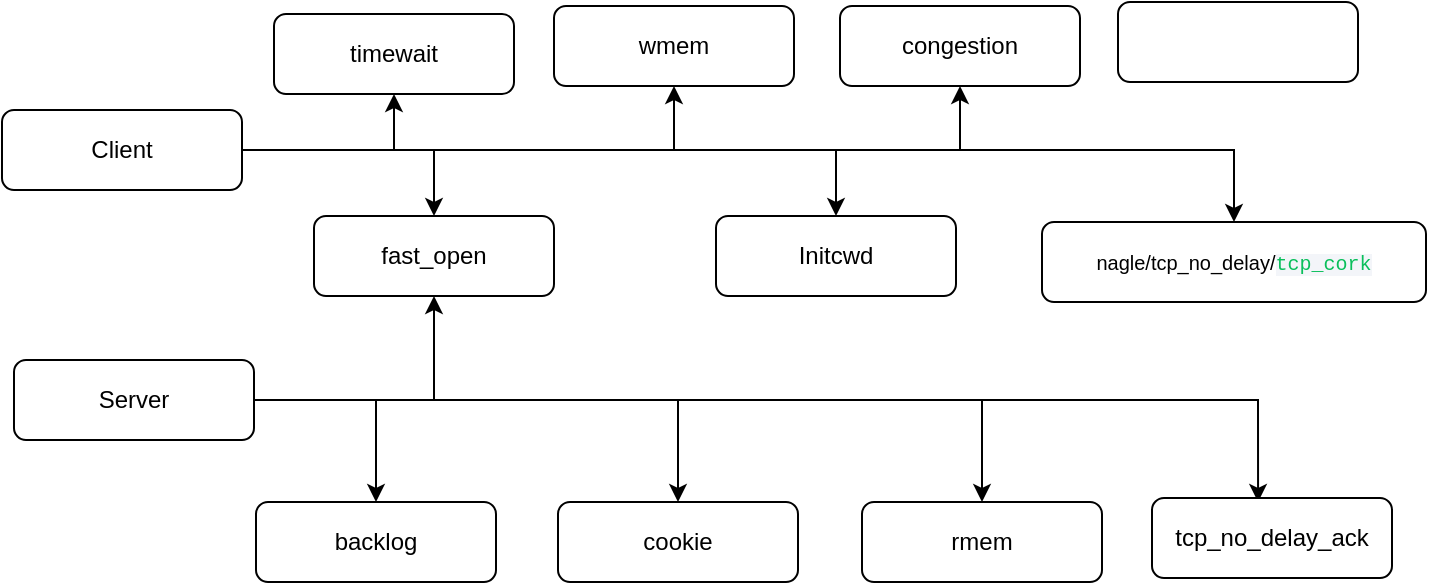 <mxfile version="15.9.6" type="github">
  <diagram id="C5RBs43oDa-KdzZeNtuy" name="Page-1">
    <mxGraphModel dx="1151" dy="600" grid="0" gridSize="10" guides="1" tooltips="1" connect="1" arrows="1" fold="1" page="1" pageScale="1" pageWidth="827" pageHeight="1169" math="0" shadow="0">
      <root>
        <mxCell id="WIyWlLk6GJQsqaUBKTNV-0" />
        <mxCell id="WIyWlLk6GJQsqaUBKTNV-1" parent="WIyWlLk6GJQsqaUBKTNV-0" />
        <mxCell id="R6aRdFvyjho4X6qCEHCf-2" value="" style="edgeStyle=orthogonalEdgeStyle;rounded=0;orthogonalLoop=1;jettySize=auto;html=1;" edge="1" parent="WIyWlLk6GJQsqaUBKTNV-1" source="WIyWlLk6GJQsqaUBKTNV-3" target="R6aRdFvyjho4X6qCEHCf-1">
          <mxGeometry relative="1" as="geometry" />
        </mxCell>
        <mxCell id="R6aRdFvyjho4X6qCEHCf-4" value="" style="edgeStyle=orthogonalEdgeStyle;rounded=0;orthogonalLoop=1;jettySize=auto;html=1;" edge="1" parent="WIyWlLk6GJQsqaUBKTNV-1" source="WIyWlLk6GJQsqaUBKTNV-3" target="R6aRdFvyjho4X6qCEHCf-3">
          <mxGeometry relative="1" as="geometry" />
        </mxCell>
        <mxCell id="R6aRdFvyjho4X6qCEHCf-6" value="" style="edgeStyle=orthogonalEdgeStyle;rounded=0;orthogonalLoop=1;jettySize=auto;html=1;" edge="1" parent="WIyWlLk6GJQsqaUBKTNV-1" source="WIyWlLk6GJQsqaUBKTNV-3" target="R6aRdFvyjho4X6qCEHCf-5">
          <mxGeometry relative="1" as="geometry" />
        </mxCell>
        <mxCell id="R6aRdFvyjho4X6qCEHCf-24" value="" style="edgeStyle=orthogonalEdgeStyle;rounded=0;orthogonalLoop=1;jettySize=auto;html=1;" edge="1" parent="WIyWlLk6GJQsqaUBKTNV-1" source="WIyWlLk6GJQsqaUBKTNV-3" target="R6aRdFvyjho4X6qCEHCf-23">
          <mxGeometry relative="1" as="geometry" />
        </mxCell>
        <mxCell id="R6aRdFvyjho4X6qCEHCf-31" value="" style="edgeStyle=orthogonalEdgeStyle;rounded=0;orthogonalLoop=1;jettySize=auto;html=1;" edge="1" parent="WIyWlLk6GJQsqaUBKTNV-1" source="WIyWlLk6GJQsqaUBKTNV-3" target="R6aRdFvyjho4X6qCEHCf-30">
          <mxGeometry relative="1" as="geometry" />
        </mxCell>
        <mxCell id="R6aRdFvyjho4X6qCEHCf-36" value="" style="edgeStyle=orthogonalEdgeStyle;rounded=0;orthogonalLoop=1;jettySize=auto;html=1;fontSize=10;" edge="1" parent="WIyWlLk6GJQsqaUBKTNV-1" source="WIyWlLk6GJQsqaUBKTNV-3" target="R6aRdFvyjho4X6qCEHCf-35">
          <mxGeometry relative="1" as="geometry" />
        </mxCell>
        <mxCell id="WIyWlLk6GJQsqaUBKTNV-3" value="Client" style="rounded=1;whiteSpace=wrap;html=1;fontSize=12;glass=0;strokeWidth=1;shadow=0;" parent="WIyWlLk6GJQsqaUBKTNV-1" vertex="1">
          <mxGeometry x="52" y="91" width="120" height="40" as="geometry" />
        </mxCell>
        <mxCell id="R6aRdFvyjho4X6qCEHCf-1" value="fast_open" style="rounded=1;whiteSpace=wrap;html=1;fontSize=12;glass=0;strokeWidth=1;shadow=0;" vertex="1" parent="WIyWlLk6GJQsqaUBKTNV-1">
          <mxGeometry x="208" y="144" width="120" height="40" as="geometry" />
        </mxCell>
        <mxCell id="R6aRdFvyjho4X6qCEHCf-3" value="timewait" style="rounded=1;whiteSpace=wrap;html=1;fontSize=12;glass=0;strokeWidth=1;shadow=0;" vertex="1" parent="WIyWlLk6GJQsqaUBKTNV-1">
          <mxGeometry x="188" y="43" width="120" height="40" as="geometry" />
        </mxCell>
        <mxCell id="R6aRdFvyjho4X6qCEHCf-5" value="Initcwd" style="rounded=1;whiteSpace=wrap;html=1;fontSize=12;glass=0;strokeWidth=1;shadow=0;" vertex="1" parent="WIyWlLk6GJQsqaUBKTNV-1">
          <mxGeometry x="409" y="144" width="120" height="40" as="geometry" />
        </mxCell>
        <mxCell id="R6aRdFvyjho4X6qCEHCf-15" value="" style="edgeStyle=orthogonalEdgeStyle;rounded=0;orthogonalLoop=1;jettySize=auto;html=1;entryX=0.5;entryY=1;entryDx=0;entryDy=0;" edge="1" parent="WIyWlLk6GJQsqaUBKTNV-1" source="R6aRdFvyjho4X6qCEHCf-10" target="R6aRdFvyjho4X6qCEHCf-1">
          <mxGeometry relative="1" as="geometry">
            <mxPoint x="471" y="277" as="targetPoint" />
          </mxGeometry>
        </mxCell>
        <mxCell id="R6aRdFvyjho4X6qCEHCf-19" value="" style="edgeStyle=orthogonalEdgeStyle;rounded=0;orthogonalLoop=1;jettySize=auto;html=1;" edge="1" parent="WIyWlLk6GJQsqaUBKTNV-1" source="R6aRdFvyjho4X6qCEHCf-10" target="R6aRdFvyjho4X6qCEHCf-11">
          <mxGeometry relative="1" as="geometry">
            <mxPoint x="333" y="260" as="targetPoint" />
          </mxGeometry>
        </mxCell>
        <mxCell id="R6aRdFvyjho4X6qCEHCf-22" value="" style="edgeStyle=orthogonalEdgeStyle;rounded=0;orthogonalLoop=1;jettySize=auto;html=1;entryX=0.5;entryY=0;entryDx=0;entryDy=0;" edge="1" parent="WIyWlLk6GJQsqaUBKTNV-1" source="R6aRdFvyjho4X6qCEHCf-10" target="R6aRdFvyjho4X6qCEHCf-20">
          <mxGeometry relative="1" as="geometry">
            <mxPoint x="498" y="263" as="targetPoint" />
          </mxGeometry>
        </mxCell>
        <mxCell id="R6aRdFvyjho4X6qCEHCf-28" value="" style="edgeStyle=orthogonalEdgeStyle;rounded=0;orthogonalLoop=1;jettySize=auto;html=1;entryX=0.5;entryY=0;entryDx=0;entryDy=0;" edge="1" parent="WIyWlLk6GJQsqaUBKTNV-1" source="R6aRdFvyjho4X6qCEHCf-10" target="R6aRdFvyjho4X6qCEHCf-29">
          <mxGeometry relative="1" as="geometry">
            <mxPoint x="670" y="236" as="targetPoint" />
          </mxGeometry>
        </mxCell>
        <mxCell id="R6aRdFvyjho4X6qCEHCf-33" value="" style="edgeStyle=orthogonalEdgeStyle;rounded=0;orthogonalLoop=1;jettySize=auto;html=1;entryX=0.442;entryY=0.05;entryDx=0;entryDy=0;entryPerimeter=0;" edge="1" parent="WIyWlLk6GJQsqaUBKTNV-1" source="R6aRdFvyjho4X6qCEHCf-10" target="R6aRdFvyjho4X6qCEHCf-34">
          <mxGeometry relative="1" as="geometry">
            <mxPoint x="761" y="236" as="targetPoint" />
          </mxGeometry>
        </mxCell>
        <mxCell id="R6aRdFvyjho4X6qCEHCf-10" value="Server" style="rounded=1;whiteSpace=wrap;html=1;fontSize=12;glass=0;strokeWidth=1;shadow=0;" vertex="1" parent="WIyWlLk6GJQsqaUBKTNV-1">
          <mxGeometry x="58" y="216" width="120" height="40" as="geometry" />
        </mxCell>
        <mxCell id="R6aRdFvyjho4X6qCEHCf-11" value="backlog" style="rounded=1;whiteSpace=wrap;html=1;fontSize=12;glass=0;strokeWidth=1;shadow=0;" vertex="1" parent="WIyWlLk6GJQsqaUBKTNV-1">
          <mxGeometry x="179" y="287" width="120" height="40" as="geometry" />
        </mxCell>
        <mxCell id="R6aRdFvyjho4X6qCEHCf-20" value="cookie" style="rounded=1;whiteSpace=wrap;html=1;fontSize=12;glass=0;strokeWidth=1;shadow=0;" vertex="1" parent="WIyWlLk6GJQsqaUBKTNV-1">
          <mxGeometry x="330" y="287" width="120" height="40" as="geometry" />
        </mxCell>
        <mxCell id="R6aRdFvyjho4X6qCEHCf-23" value="&lt;font style=&quot;font-size: 10px&quot;&gt;nagle/tcp_no_delay/&lt;font color=&quot;#0abf5b&quot; face=&quot;consolas, liberation mono, menlo, courier, microsoft yahei, monospace&quot;&gt;&lt;span style=&quot;background-color: rgb(243 , 245 , 249)&quot;&gt;tcp_cork&lt;br&gt;&lt;/span&gt;&lt;/font&gt;&lt;/font&gt;" style="rounded=1;whiteSpace=wrap;html=1;fontSize=12;glass=0;strokeWidth=1;shadow=0;" vertex="1" parent="WIyWlLk6GJQsqaUBKTNV-1">
          <mxGeometry x="572" y="147" width="192" height="40" as="geometry" />
        </mxCell>
        <mxCell id="R6aRdFvyjho4X6qCEHCf-29" value="rmem" style="rounded=1;whiteSpace=wrap;html=1;fontSize=12;glass=0;strokeWidth=1;shadow=0;" vertex="1" parent="WIyWlLk6GJQsqaUBKTNV-1">
          <mxGeometry x="482" y="287" width="120" height="40" as="geometry" />
        </mxCell>
        <mxCell id="R6aRdFvyjho4X6qCEHCf-30" value="wmem" style="rounded=1;whiteSpace=wrap;html=1;fontSize=12;glass=0;strokeWidth=1;shadow=0;" vertex="1" parent="WIyWlLk6GJQsqaUBKTNV-1">
          <mxGeometry x="328" y="39" width="120" height="40" as="geometry" />
        </mxCell>
        <mxCell id="R6aRdFvyjho4X6qCEHCf-34" value="tcp_no_delay_ack" style="rounded=1;whiteSpace=wrap;html=1;fontSize=12;glass=0;strokeWidth=1;shadow=0;" vertex="1" parent="WIyWlLk6GJQsqaUBKTNV-1">
          <mxGeometry x="627" y="285" width="120" height="40" as="geometry" />
        </mxCell>
        <mxCell id="R6aRdFvyjho4X6qCEHCf-35" value="congestion" style="rounded=1;whiteSpace=wrap;html=1;fontSize=12;glass=0;strokeWidth=1;shadow=0;" vertex="1" parent="WIyWlLk6GJQsqaUBKTNV-1">
          <mxGeometry x="471" y="39" width="120" height="40" as="geometry" />
        </mxCell>
        <mxCell id="R6aRdFvyjho4X6qCEHCf-38" value="&lt;span style=&quot;color: rgba(0 , 0 , 0 , 0) ; font-family: monospace ; font-size: 0px&quot;&gt;maxd&lt;/span&gt;" style="rounded=1;whiteSpace=wrap;html=1;fontSize=12;glass=0;strokeWidth=1;shadow=0;" vertex="1" parent="WIyWlLk6GJQsqaUBKTNV-1">
          <mxGeometry x="610" y="37" width="120" height="40" as="geometry" />
        </mxCell>
      </root>
    </mxGraphModel>
  </diagram>
</mxfile>
